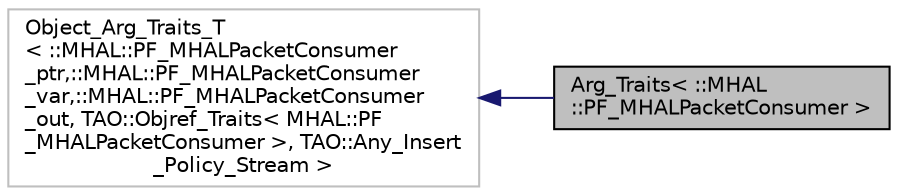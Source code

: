 digraph "Arg_Traits&lt; ::MHAL::PF_MHALPacketConsumer &gt;"
{
 // INTERACTIVE_SVG=YES
  edge [fontname="Helvetica",fontsize="10",labelfontname="Helvetica",labelfontsize="10"];
  node [fontname="Helvetica",fontsize="10",shape=record];
  rankdir="LR";
  Node1 [label="Arg_Traits\< ::MHAL\l::PF_MHALPacketConsumer \>",height=0.2,width=0.4,color="black", fillcolor="grey75", style="filled", fontcolor="black"];
  Node2 -> Node1 [dir="back",color="midnightblue",fontsize="10",style="solid",fontname="Helvetica"];
  Node2 [label="Object_Arg_Traits_T\l\< ::MHAL::PF_MHALPacketConsumer\l_ptr,::MHAL::PF_MHALPacketConsumer\l_var,::MHAL::PF_MHALPacketConsumer\l_out, TAO::Objref_Traits\< MHAL::PF\l_MHALPacketConsumer \>, TAO::Any_Insert\l_Policy_Stream \>",height=0.2,width=0.4,color="grey75", fillcolor="white", style="filled"];
}
